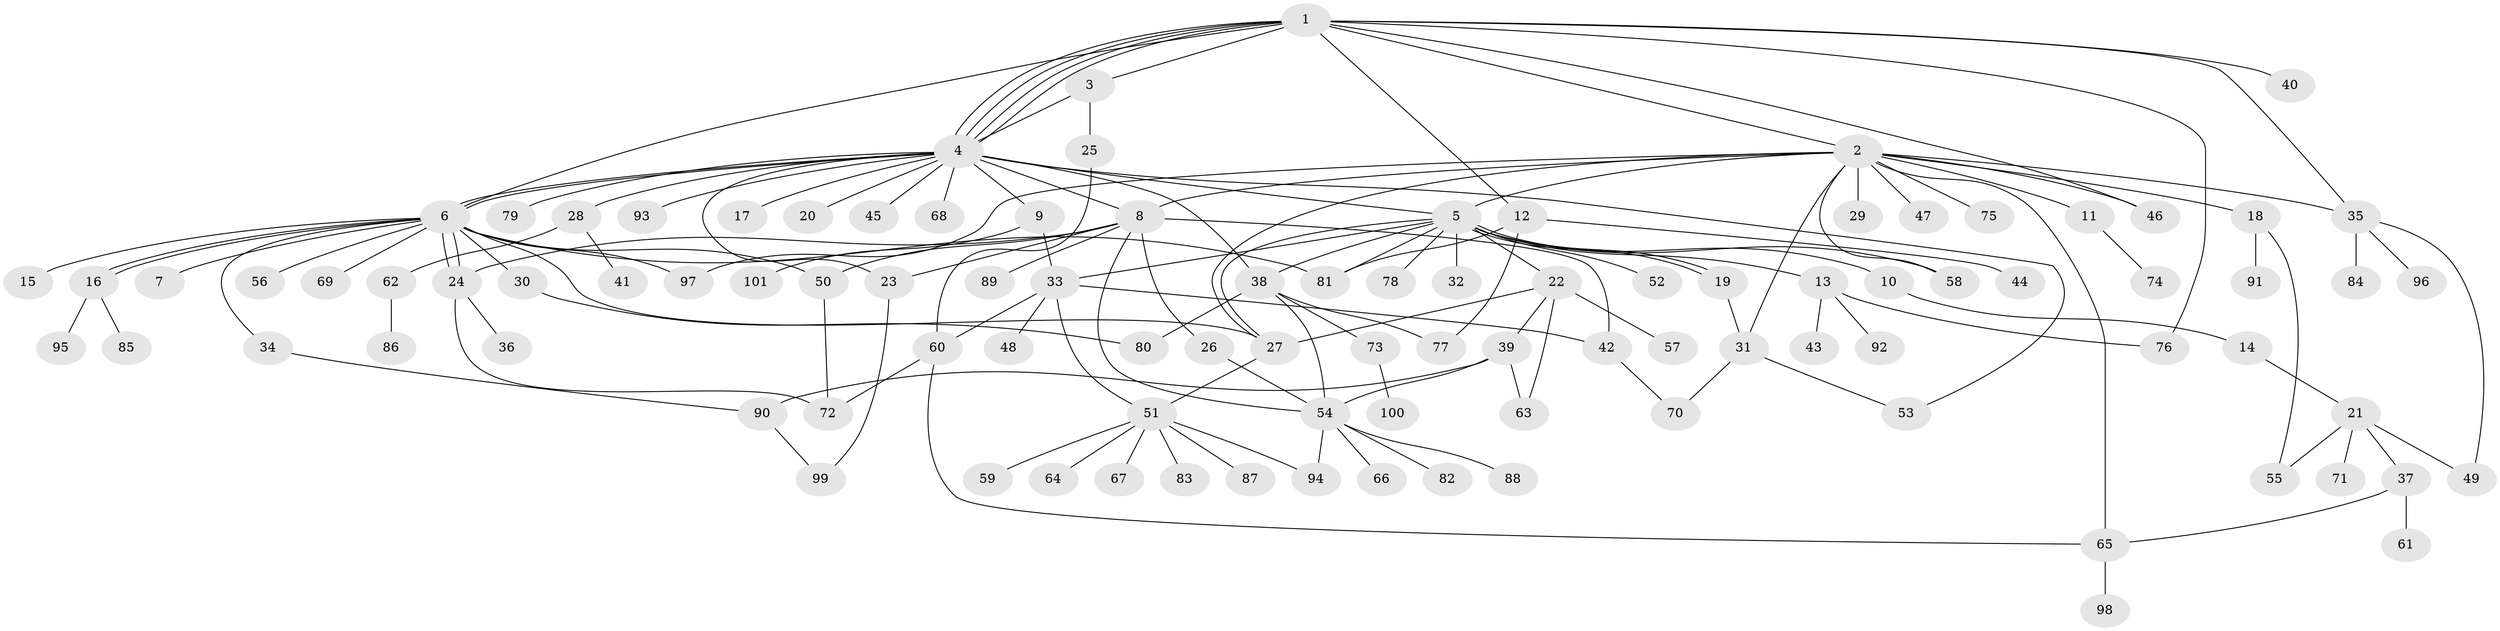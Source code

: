 // coarse degree distribution, {12: 0.012658227848101266, 16: 0.02531645569620253, 18: 0.012658227848101266, 15: 0.012658227848101266, 10: 0.012658227848101266, 2: 0.189873417721519, 4: 0.06329113924050633, 3: 0.12658227848101267, 1: 0.45569620253164556, 5: 0.02531645569620253, 6: 0.0379746835443038, 7: 0.012658227848101266, 8: 0.012658227848101266}
// Generated by graph-tools (version 1.1) at 2025/23/03/03/25 07:23:53]
// undirected, 101 vertices, 147 edges
graph export_dot {
graph [start="1"]
  node [color=gray90,style=filled];
  1;
  2;
  3;
  4;
  5;
  6;
  7;
  8;
  9;
  10;
  11;
  12;
  13;
  14;
  15;
  16;
  17;
  18;
  19;
  20;
  21;
  22;
  23;
  24;
  25;
  26;
  27;
  28;
  29;
  30;
  31;
  32;
  33;
  34;
  35;
  36;
  37;
  38;
  39;
  40;
  41;
  42;
  43;
  44;
  45;
  46;
  47;
  48;
  49;
  50;
  51;
  52;
  53;
  54;
  55;
  56;
  57;
  58;
  59;
  60;
  61;
  62;
  63;
  64;
  65;
  66;
  67;
  68;
  69;
  70;
  71;
  72;
  73;
  74;
  75;
  76;
  77;
  78;
  79;
  80;
  81;
  82;
  83;
  84;
  85;
  86;
  87;
  88;
  89;
  90;
  91;
  92;
  93;
  94;
  95;
  96;
  97;
  98;
  99;
  100;
  101;
  1 -- 2;
  1 -- 3;
  1 -- 4;
  1 -- 4;
  1 -- 4;
  1 -- 4;
  1 -- 6;
  1 -- 12;
  1 -- 35;
  1 -- 40;
  1 -- 46;
  1 -- 76;
  2 -- 5;
  2 -- 8;
  2 -- 11;
  2 -- 18;
  2 -- 27;
  2 -- 29;
  2 -- 31;
  2 -- 35;
  2 -- 46;
  2 -- 47;
  2 -- 58;
  2 -- 65;
  2 -- 75;
  2 -- 97;
  3 -- 4;
  3 -- 25;
  4 -- 5;
  4 -- 6;
  4 -- 6;
  4 -- 8;
  4 -- 9;
  4 -- 17;
  4 -- 20;
  4 -- 23;
  4 -- 28;
  4 -- 38;
  4 -- 45;
  4 -- 53;
  4 -- 68;
  4 -- 79;
  4 -- 93;
  5 -- 10;
  5 -- 13;
  5 -- 19;
  5 -- 19;
  5 -- 22;
  5 -- 27;
  5 -- 32;
  5 -- 33;
  5 -- 38;
  5 -- 52;
  5 -- 58;
  5 -- 78;
  5 -- 81;
  6 -- 7;
  6 -- 15;
  6 -- 16;
  6 -- 16;
  6 -- 24;
  6 -- 24;
  6 -- 27;
  6 -- 30;
  6 -- 34;
  6 -- 50;
  6 -- 56;
  6 -- 69;
  6 -- 81;
  6 -- 97;
  8 -- 23;
  8 -- 24;
  8 -- 26;
  8 -- 42;
  8 -- 50;
  8 -- 54;
  8 -- 89;
  9 -- 33;
  9 -- 101;
  10 -- 14;
  11 -- 74;
  12 -- 44;
  12 -- 77;
  12 -- 81;
  13 -- 43;
  13 -- 76;
  13 -- 92;
  14 -- 21;
  16 -- 85;
  16 -- 95;
  18 -- 55;
  18 -- 91;
  19 -- 31;
  21 -- 37;
  21 -- 49;
  21 -- 55;
  21 -- 71;
  22 -- 27;
  22 -- 39;
  22 -- 57;
  22 -- 63;
  23 -- 99;
  24 -- 36;
  24 -- 72;
  25 -- 60;
  26 -- 54;
  27 -- 51;
  28 -- 41;
  28 -- 62;
  30 -- 80;
  31 -- 53;
  31 -- 70;
  33 -- 42;
  33 -- 48;
  33 -- 51;
  33 -- 60;
  34 -- 90;
  35 -- 49;
  35 -- 84;
  35 -- 96;
  37 -- 61;
  37 -- 65;
  38 -- 54;
  38 -- 73;
  38 -- 77;
  38 -- 80;
  39 -- 54;
  39 -- 63;
  39 -- 90;
  42 -- 70;
  50 -- 72;
  51 -- 59;
  51 -- 64;
  51 -- 67;
  51 -- 83;
  51 -- 87;
  51 -- 94;
  54 -- 66;
  54 -- 82;
  54 -- 88;
  54 -- 94;
  60 -- 65;
  60 -- 72;
  62 -- 86;
  65 -- 98;
  73 -- 100;
  90 -- 99;
}
